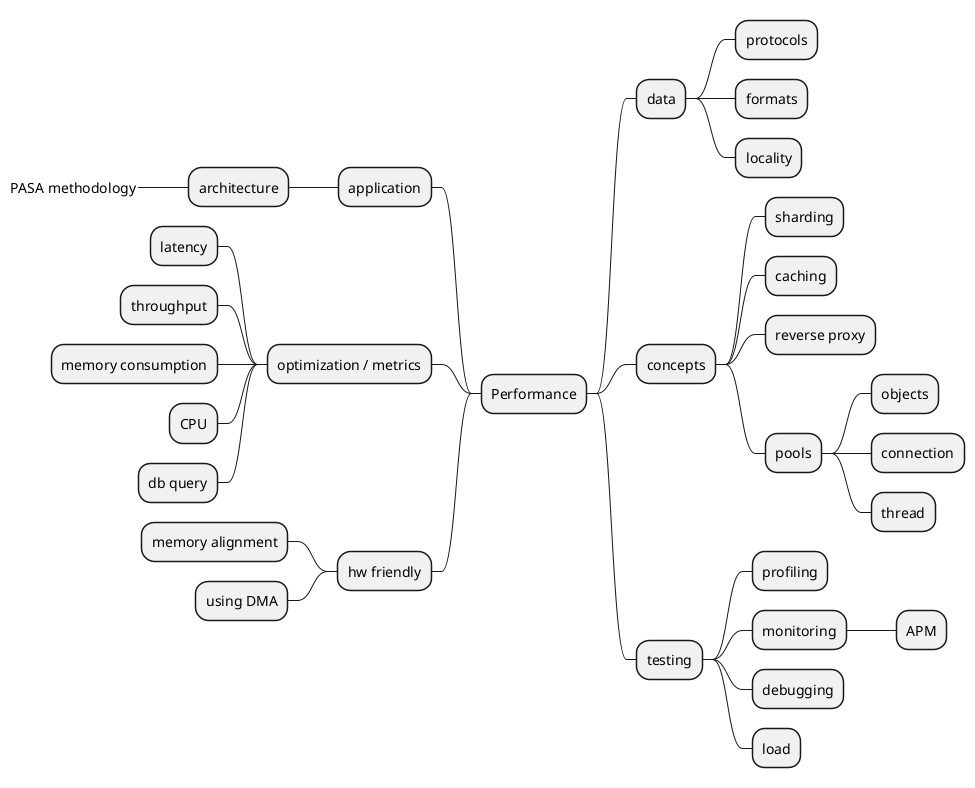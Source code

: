 @startmindmap
* Performance
 * data
  * protocols
  * formats
  * locality
 * concepts
  * sharding
  * caching
  * reverse proxy
  * pools
   * objects
   * connection
   * thread
 * testing
  * profiling
  * monitoring
   * APM
  * debugging
  * load
 left side
 * application
  * architecture
   *_ PASA methodology
 * optimization / metrics
  * latency
  * throughput
  * memory consumption
  * CPU
  * db query
 * hw friendly
  * memory alignment
  * using DMA

@endmindmap

